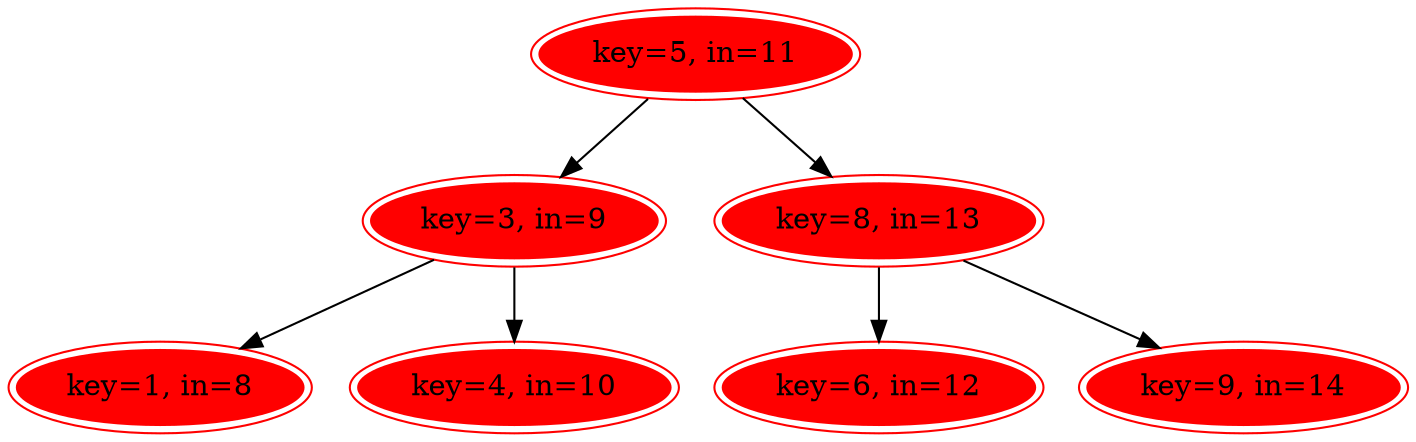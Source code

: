 digraph G {
//inorder
d [color = red, peripheries = 2, style = filled, label="key=1, in=8"];
b [color = red, peripheries = 2, style = filled, label="key=3, in=9"];
e [color = red, peripheries = 2, style = filled, label="key=4, in=10"];
a [color = red, peripheries = 2, style = filled, label="key=5, in=11"];
f [color = red, peripheries = 2, style = filled, label="key=6, in=12"];
c [color = red, peripheries = 2, style = filled, label="key=8, in=13"];
g [color = red, peripheries = 2, style = filled, label="key=9, in=14"];

b -> d;
b -> e;
a -> b;
a -> c;
c -> f;
c -> g;
}

digraph G{
//preorder
a [color = orange, peripheries = 2, style = filled, label="key=5, pre=1"];
b [color = orange, peripheries = 2, style = filled, label="key=3, pre=2"];
d [color = orange, peripheries = 2, style = filled, label="key=1, pre=3"];
e [color = orange, peripheries = 2, style = filled, label="key=4, pre=4"];
c [color = orange, peripheries = 2, style = filled, label="key=8, pre=5"];
f [color = orange, peripheries = 2, style = filled, label="key=6, pre=6"];
g [color = orange, peripheries = 2, style = filled, label="key=9, pre=7"];

a -> b;
a -> c;
b -> d;
b -> e;
c -> f;
c -> g;
}

digraph G{
//postorder
d [color = red, peripheries = 2, style = filled, label="key=1, in=1"];
e [color = red, peripheries = 2, style = filled, label="key=4, in=2"];
b [color = red, peripheries = 2, style = filled, label="key=3, in=3"];
f [color = red, peripheries = 2, style = filled, label="key=6, in=4"];
g [color = red, peripheries = 2, style = filled, label="key=9, in=5"];
c [color = red, peripheries = 2, style = filled, label="key=8, in=6"];
a [color = red, peripheries = 2, style = filled, label="key=5, in=7"];

b -> d;
b -> e;
c -> f;
c -> g;
a -> b;
a -> c;
}

digraph G{
//height
d [color = lightblue, style = filled, label="key=1, h=0"];
b [color = lightblue, style = filled, label="key=3, h=1"];
e [color = lightblue, style = filled, label="key=4, h=0"];
a [color = lightblue, style = filled, label="key=5, h=2"];
f [color = lightblue, style = filled, label="key=6, h=0"];
c [color = lightblue, style = filled, label="key=8, h=1"];
g [color = lightblue, style = filled, label="key=9, h=0"];

a -> b[color=blue];
a -> c[color=blue];
b -> d[color=blue];
b -> e[color=blue];
c -> f[color=blue];
c -> g[color=blue];
}

